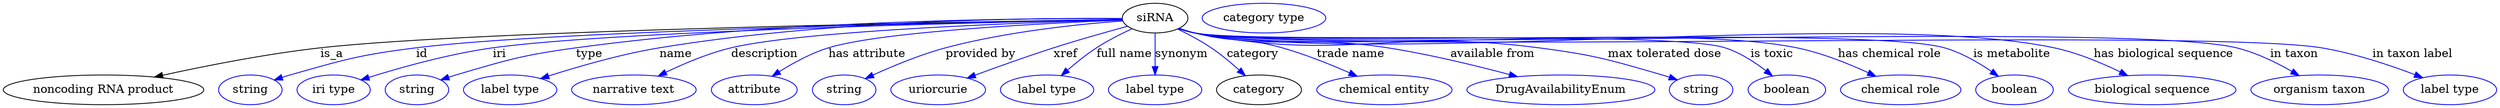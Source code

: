 digraph {
	graph [bb="0,0,3018.1,123"];
	node [label="\N"];
	siRNA	[height=0.5,
		label=siRNA,
		pos="1394.5,105",
		width=1.1013];
	"noncoding RNA product"	[height=0.5,
		pos="121.54,18",
		width=3.3761];
	siRNA -> "noncoding RNA product"	[label=is_a,
		lp="398.54,61.5",
		pos="e,183.3,33.519 1355,103.44 1192.7,101.02 577.65,90.574 384.54,69 319.23,61.704 245.84,47.216 193.21,35.705"];
	id	[color=blue,
		height=0.5,
		label=string,
		pos="299.54,18",
		width=1.0652];
	siRNA -> id	[color=blue,
		label=id,
		lp="507.54,61.5",
		pos="e,328.54,29.941 1355,103.36 1204.8,100.81 669.47,90.361 500.54,69 431.53,60.273 414.46,54.984 347.54,36 344.43,35.119 341.24,34.144 \
338.04,33.12",
		style=solid];
	iri	[color=blue,
		height=0.5,
		label="iri type",
		pos="400.54,18",
		width=1.2277];
	siRNA -> iri	[color=blue,
		label=iri,
		lp="601.54,61.5",
		pos="e,433.54,30.037 1354.8,103.26 1214.7,100.5 743.12,89.833 593.54,69 540.98,61.681 482.16,45.197 443.43,33.15",
		style=solid];
	type	[color=blue,
		height=0.5,
		label=string,
		pos="501.54,18",
		width=1.0652];
	siRNA -> type	[color=blue,
		label=type,
		lp="709.54,61.5",
		pos="e,530.19,29.996 1354.8,104.43 1247.5,105.05 943.42,103.41 693.54,69 628.06,59.985 611.96,54.609 548.54,36 545.64,35.148 542.65,34.213 \
539.66,33.232",
		style=solid];
	name	[color=blue,
		height=0.5,
		label="label type",
		pos="614.54,18",
		width=1.5707];
	siRNA -> name	[color=blue,
		label=name,
		lp="814.54,61.5",
		pos="e,651.6,31.793 1354.5,104.59 1257.7,105.38 1003.2,103.67 794.54,69 748.48,61.349 697.3,46.49 661.32,34.951",
		style=solid];
	description	[color=blue,
		height=0.5,
		label="narrative text",
		pos="764.54,18",
		width=2.0943];
	siRNA -> description	[color=blue,
		label=description,
		lp="921.04,61.5",
		pos="e,793.62,34.83 1354.8,103.03 1250.4,100.2 970.41,90.752 880.54,69 853.5,62.454 824.77,50.116 802.66,39.334",
		style=solid];
	"has attribute"	[color=blue,
		height=0.5,
		label=attribute,
		pos="909.54,18",
		width=1.4443];
	siRNA -> "has attribute"	[color=blue,
		label="has attribute",
		lp="1045.5,61.5",
		pos="e,931.02,34.526 1355.1,102.62 1268.6,99.261 1064.4,89.371 998.54,69 977.68,62.548 956.29,50.728 939.71,40.2",
		style=solid];
	"provided by"	[color=blue,
		height=0.5,
		label=string,
		pos="1017.5,18",
		width=1.0652];
	siRNA -> "provided by"	[color=blue,
		label="provided by",
		lp="1183,61.5",
		pos="e,1043.3,31.672 1355.2,101.63 1304.8,97.894 1214.9,88.91 1140.5,69 1109.9,60.792 1076.6,46.945 1052.4,35.902",
		style=solid];
	xref	[color=blue,
		height=0.5,
		label=uriorcurie,
		pos="1131.5,18",
		width=1.5887];
	siRNA -> xref	[color=blue,
		label=xref,
		lp="1286,61.5",
		pos="e,1166.7,32.284 1361.2,95.155 1336.4,88.406 1301.7,78.655 1271.5,69 1239.5,58.723 1203.7,45.934 1176.4,35.862",
		style=solid];
	"full name"	[color=blue,
		height=0.5,
		label="label type",
		pos="1263.5,18",
		width=1.5707];
	siRNA -> "full name"	[color=blue,
		label="full name",
		lp="1357,61.5",
		pos="e,1280.8,35.265 1366.7,92.158 1353.3,85.964 1337.1,77.838 1323.5,69 1311.3,61.05 1298.8,50.952 1288.3,41.916",
		style=solid];
	synonym	[color=blue,
		height=0.5,
		label="label type",
		pos="1394.5,18",
		width=1.5707];
	siRNA -> synonym	[color=blue,
		label=synonym,
		lp="1426.5,61.5",
		pos="e,1394.5,36.175 1394.5,86.799 1394.5,75.163 1394.5,59.548 1394.5,46.237",
		style=solid];
	category	[height=0.5,
		pos="1520.5,18",
		width=1.4263];
	siRNA -> category	[color=blue,
		label=category,
		lp="1513,61.5",
		pos="e,1503.9,35.225 1421.8,91.774 1434.6,85.606 1449.8,77.613 1462.5,69 1474.3,61.081 1486.3,51.095 1496.3,42.133",
		style=solid];
	"trade name"	[color=blue,
		height=0.5,
		label="chemical entity",
		pos="1671.5,18",
		width=2.2748];
	siRNA -> "trade name"	[color=blue,
		label="trade name",
		lp="1631.5,61.5",
		pos="e,1638.8,34.587 1423.7,92.759 1429.9,90.647 1436.4,88.601 1442.5,87 1488.8,74.979 1502.6,82.075 1548.5,69 1576.2,61.128 1606.1,49.048 \
1629.5,38.734",
		style=solid];
	"available from"	[color=blue,
		height=0.5,
		label=DrugAvailabilityEnum,
		pos="1885.5,18",
		width=3.1594];
	siRNA -> "available from"	[color=blue,
		label="available from",
		lp="1804,61.5",
		pos="e,1832.7,34.08 1423.1,92.494 1429.4,90.347 1436.1,88.355 1442.5,87 1544.6,65.401 1573.5,85.185 1676.5,69 1726.3,61.192 1781.6,47.732 \
1822.8,36.743",
		style=solid];
	"max tolerated dose"	[color=blue,
		height=0.5,
		label=string,
		pos="2055.5,18",
		width=1.0652];
	siRNA -> "max tolerated dose"	[color=blue,
		label="max tolerated dose",
		lp="2011.5,61.5",
		pos="e,2026.9,30.023 1423.1,92.331 1429.4,90.193 1436.1,88.247 1442.5,87 1624.6,51.645 1675.6,93.149 1859.5,69 1926.8,60.17 1943.4,54.908 \
2008.5,36 2011.4,35.156 2014.4,34.227 2017.4,33.251",
		style=solid];
	"is toxic"	[color=blue,
		height=0.5,
		label=boolean,
		pos="2158.5,18",
		width=1.2999];
	siRNA -> "is toxic"	[color=blue,
		label="is toxic",
		lp="2141.5,61.5",
		pos="e,2141.2,34.923 1422.8,92.344 1429.2,90.176 1436,88.214 1442.5,87 1512.7,73.929 2016.6,90.846 2084.5,69 2102.4,63.261 2119.9,51.79 \
2133.4,41.282",
		style=solid];
	"has chemical role"	[color=blue,
		height=0.5,
		label="chemical role",
		pos="2296.5,18",
		width=2.022];
	siRNA -> "has chemical role"	[color=blue,
		label="has chemical role",
		lp="2284,61.5",
		pos="e,2266.7,34.472 1422.8,92.327 1429.2,90.161 1436,88.204 1442.5,87 1601.9,57.584 2012.8,101.61 2171.5,69 2201.5,62.855 2233.4,49.959 \
2257.5,38.803",
		style=solid];
	"is metabolite"	[color=blue,
		height=0.5,
		label=boolean,
		pos="2434.5,18",
		width=1.2999];
	siRNA -> "is metabolite"	[color=blue,
		label="is metabolite",
		lp="2432.5,61.5",
		pos="e,2415.2,34.503 1422.8,92.304 1429.2,90.139 1436,88.188 1442.5,87 1541.8,68.924 2253.5,96.728 2350.5,69 2370.9,63.177 2391.4,51.137 \
2407,40.332",
		style=solid];
	"has biological sequence"	[color=blue,
		height=0.5,
		label="biological sequence",
		pos="2600.5,18",
		width=2.8164];
	siRNA -> "has biological sequence"	[color=blue,
		label="has biological sequence",
		lp="2615,61.5",
		pos="e,2571.3,35.273 1422.8,92.291 1429.2,90.127 1436,88.179 1442.5,87 1670.2,45.843 2257.3,117.36 2483.5,69 2510.9,63.142 2539.9,50.809 \
2562.2,39.858",
		style=solid];
	"in taxon"	[color=blue,
		height=0.5,
		label="organism taxon",
		pos="2803.5,18",
		width=2.3109];
	siRNA -> "in taxon"	[color=blue,
		label="in taxon",
		lp="2773.5,61.5",
		pos="e,2778.9,35.292 1422.8,92.276 1429.2,90.113 1436,88.17 1442.5,87 1580.5,62.282 2567.4,102.17 2703.5,69 2727,63.275 2751.4,51.277 \
2770.1,40.469",
		style=solid];
	"in taxon label"	[color=blue,
		height=0.5,
		label="label type",
		pos="2961.5,18",
		width=1.5707];
	siRNA -> "in taxon label"	[color=blue,
		label="in taxon label",
		lp="2916,61.5",
		pos="e,2928.7,32.776 1422.8,92.271 1429.2,90.108 1436,88.166 1442.5,87 1591.7,60.344 2657,93.539 2806.5,69 2845.7,62.577 2888.5,48.174 \
2919.2,36.468",
		style=solid];
	"named thing_category"	[color=blue,
		height=0.5,
		label="category type",
		pos="1526.5,105",
		width=2.0762];
}
